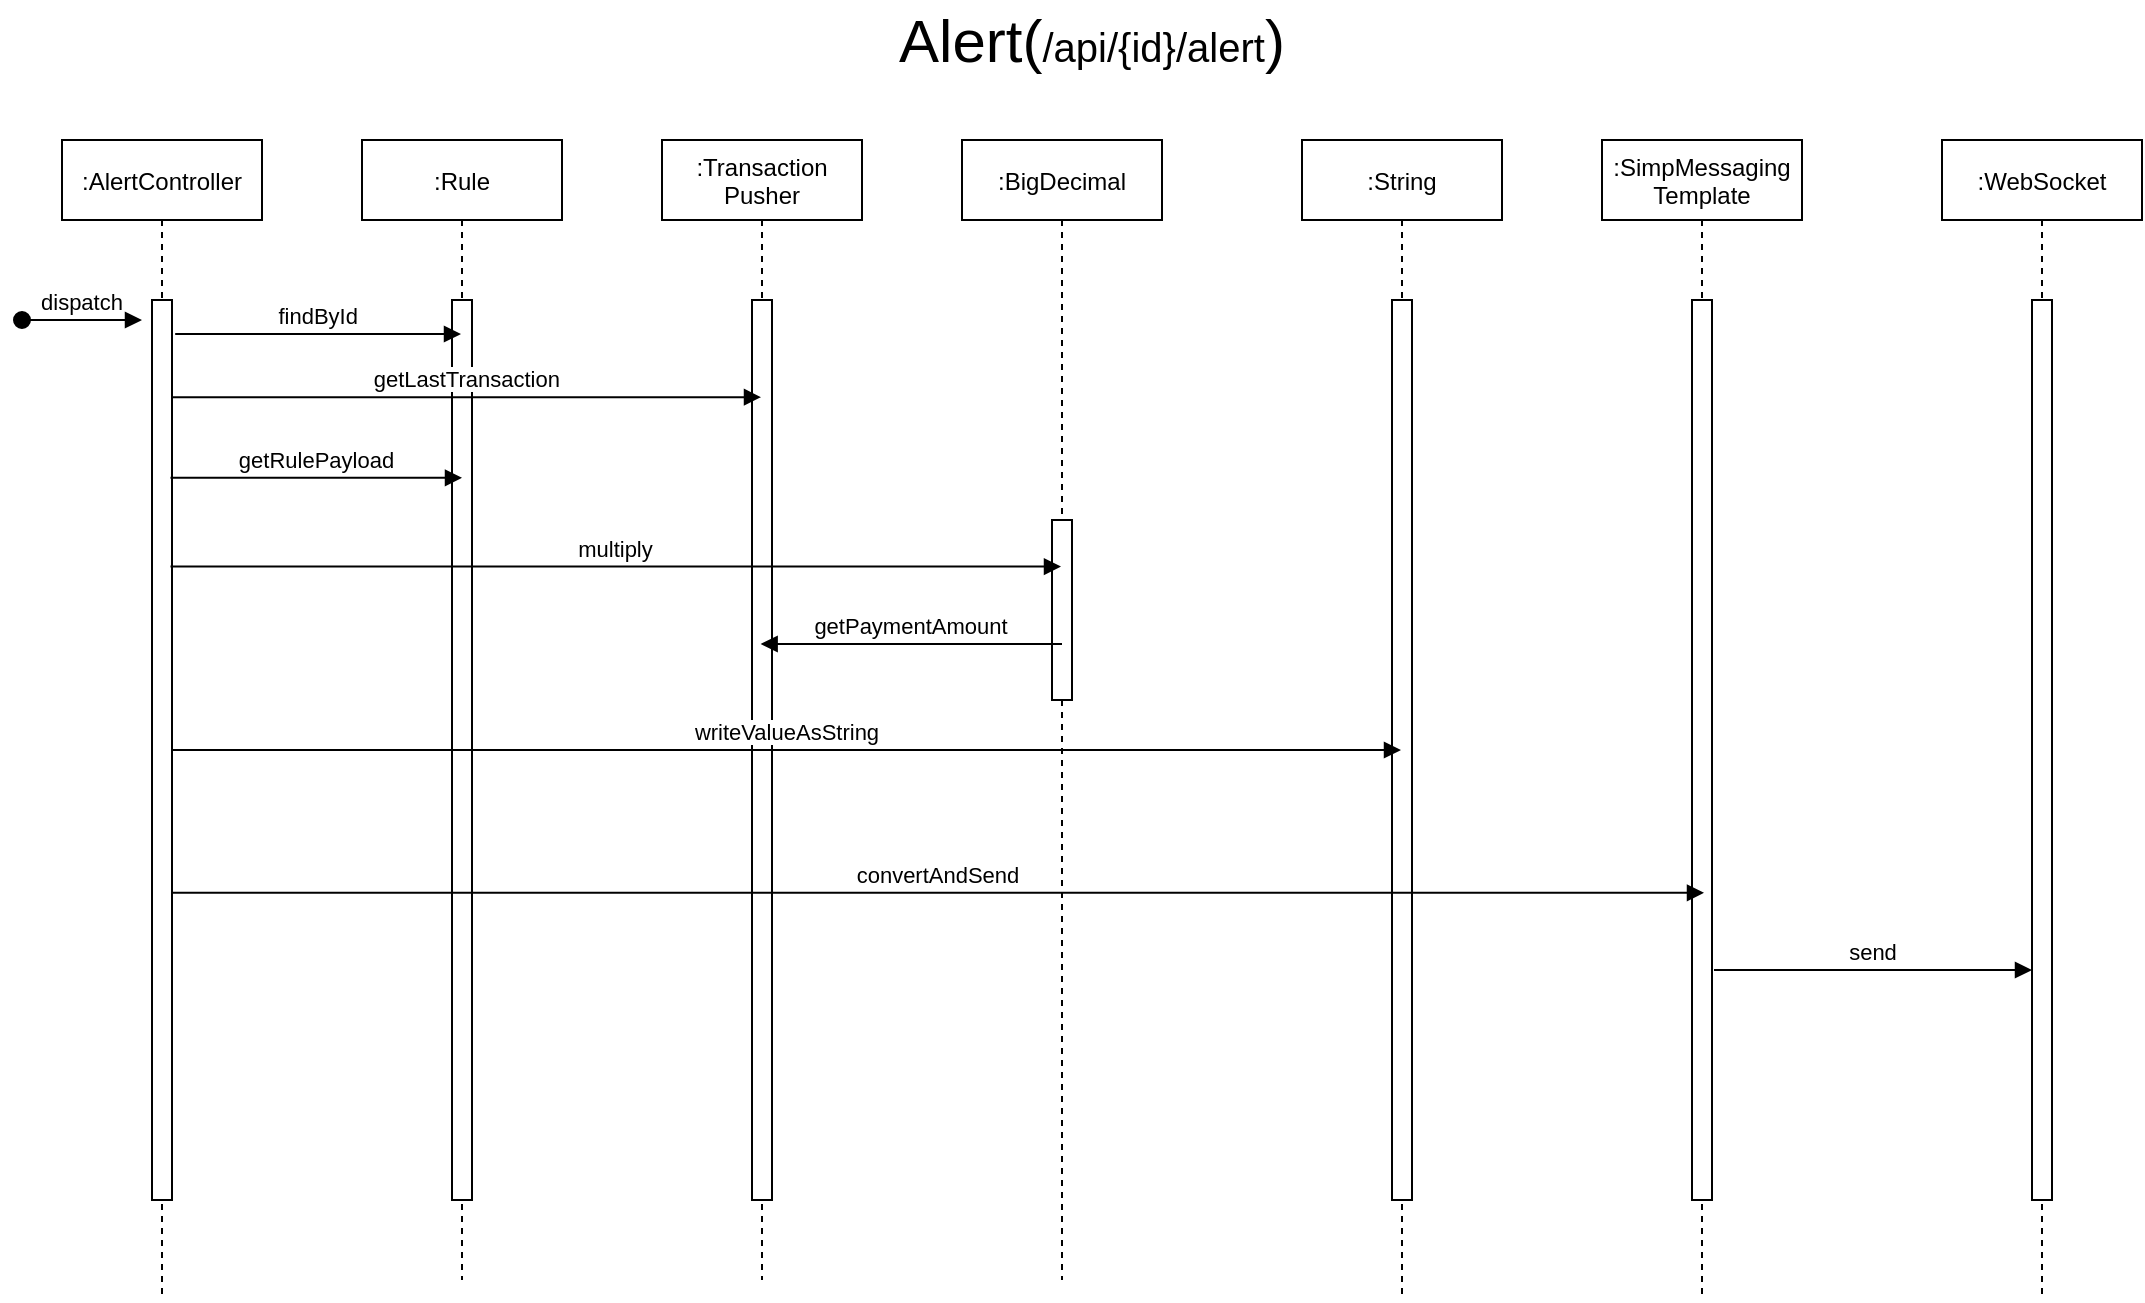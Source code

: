 <mxfile version="14.1.8" type="github">
  <diagram id="S_3gUw02bYtEyLrn703O" name="Page-1">
    <mxGraphModel dx="1355" dy="806" grid="1" gridSize="10" guides="1" tooltips="1" connect="1" arrows="1" fold="1" page="1" pageScale="1" pageWidth="250" pageHeight="500" math="0" shadow="0">
      <root>
        <mxCell id="0" />
        <mxCell id="1" parent="0" />
        <mxCell id="mDspjd16X9DphrJIXM39-1" value=":AlertController" style="shape=umlLifeline;perimeter=lifelinePerimeter;container=1;collapsible=0;recursiveResize=0;rounded=0;shadow=0;strokeWidth=1;" vertex="1" parent="1">
          <mxGeometry x="220" y="80" width="100" height="580" as="geometry" />
        </mxCell>
        <mxCell id="mDspjd16X9DphrJIXM39-2" value="" style="points=[];perimeter=orthogonalPerimeter;rounded=0;shadow=0;strokeWidth=1;" vertex="1" parent="mDspjd16X9DphrJIXM39-1">
          <mxGeometry x="45" y="80" width="10" height="450" as="geometry" />
        </mxCell>
        <mxCell id="mDspjd16X9DphrJIXM39-3" value=":Rule" style="shape=umlLifeline;perimeter=lifelinePerimeter;container=1;collapsible=0;recursiveResize=0;rounded=0;shadow=0;strokeWidth=1;" vertex="1" parent="1">
          <mxGeometry x="370" y="80" width="100" height="570" as="geometry" />
        </mxCell>
        <mxCell id="mDspjd16X9DphrJIXM39-4" value="" style="points=[];perimeter=orthogonalPerimeter;rounded=0;shadow=0;strokeWidth=1;" vertex="1" parent="mDspjd16X9DphrJIXM39-3">
          <mxGeometry x="45" y="80" width="10" height="450" as="geometry" />
        </mxCell>
        <mxCell id="mDspjd16X9DphrJIXM39-5" value=":Transaction&#xa;Pusher" style="shape=umlLifeline;perimeter=lifelinePerimeter;container=1;collapsible=0;recursiveResize=0;rounded=0;shadow=0;strokeWidth=1;" vertex="1" parent="1">
          <mxGeometry x="520" y="80" width="100" height="570" as="geometry" />
        </mxCell>
        <mxCell id="mDspjd16X9DphrJIXM39-6" value="" style="points=[];perimeter=orthogonalPerimeter;rounded=0;shadow=0;strokeWidth=1;" vertex="1" parent="mDspjd16X9DphrJIXM39-5">
          <mxGeometry x="45" y="80" width="10" height="450" as="geometry" />
        </mxCell>
        <mxCell id="mDspjd16X9DphrJIXM39-7" value=":BigDecimal" style="shape=umlLifeline;perimeter=lifelinePerimeter;container=1;collapsible=0;recursiveResize=0;rounded=0;shadow=0;strokeWidth=1;" vertex="1" parent="1">
          <mxGeometry x="670" y="80" width="100" height="570" as="geometry" />
        </mxCell>
        <mxCell id="mDspjd16X9DphrJIXM39-8" value="" style="points=[];perimeter=orthogonalPerimeter;rounded=0;shadow=0;strokeWidth=1;" vertex="1" parent="mDspjd16X9DphrJIXM39-7">
          <mxGeometry x="45" y="190" width="10" height="90" as="geometry" />
        </mxCell>
        <mxCell id="mDspjd16X9DphrJIXM39-9" value=":String" style="shape=umlLifeline;perimeter=lifelinePerimeter;container=1;collapsible=0;recursiveResize=0;rounded=0;shadow=0;strokeWidth=1;" vertex="1" parent="1">
          <mxGeometry x="840" y="80" width="100" height="580" as="geometry" />
        </mxCell>
        <mxCell id="mDspjd16X9DphrJIXM39-10" value="" style="points=[];perimeter=orthogonalPerimeter;rounded=0;shadow=0;strokeWidth=1;" vertex="1" parent="mDspjd16X9DphrJIXM39-9">
          <mxGeometry x="45" y="80" width="10" height="450" as="geometry" />
        </mxCell>
        <mxCell id="mDspjd16X9DphrJIXM39-11" value="findById" style="verticalAlign=bottom;endArrow=block;shadow=0;strokeWidth=1;exitX=1.159;exitY=0.075;exitDx=0;exitDy=0;exitPerimeter=0;" edge="1" parent="1">
          <mxGeometry relative="1" as="geometry">
            <mxPoint x="276.59" y="177" as="sourcePoint" />
            <mxPoint x="419.5" y="177" as="targetPoint" />
          </mxGeometry>
        </mxCell>
        <mxCell id="mDspjd16X9DphrJIXM39-12" value="getLastTransaction" style="verticalAlign=bottom;endArrow=block;shadow=0;strokeWidth=1;exitX=1.041;exitY=0.185;exitDx=0;exitDy=0;exitPerimeter=0;" edge="1" parent="1">
          <mxGeometry relative="1" as="geometry">
            <mxPoint x="275.41" y="208.6" as="sourcePoint" />
            <mxPoint x="569.5" y="208.6" as="targetPoint" />
          </mxGeometry>
        </mxCell>
        <mxCell id="mDspjd16X9DphrJIXM39-13" value="getRulePayload" style="verticalAlign=bottom;endArrow=block;shadow=0;strokeWidth=1;exitX=0.924;exitY=0.318;exitDx=0;exitDy=0;exitPerimeter=0;entryX=0.5;entryY=0.318;entryDx=0;entryDy=0;entryPerimeter=0;" edge="1" parent="1">
          <mxGeometry relative="1" as="geometry">
            <mxPoint x="274.24" y="248.88" as="sourcePoint" />
            <mxPoint x="420" y="248.88" as="targetPoint" />
          </mxGeometry>
        </mxCell>
        <mxCell id="mDspjd16X9DphrJIXM39-14" value="multiply" style="verticalAlign=bottom;endArrow=block;shadow=0;strokeWidth=1;exitX=0.924;exitY=0.774;exitDx=0;exitDy=0;exitPerimeter=0;" edge="1" parent="1">
          <mxGeometry relative="1" as="geometry">
            <mxPoint x="274.24" y="293.3" as="sourcePoint" />
            <mxPoint x="719.5" y="293.3" as="targetPoint" />
          </mxGeometry>
        </mxCell>
        <mxCell id="mDspjd16X9DphrJIXM39-15" value="getPaymentAmount" style="verticalAlign=bottom;endArrow=block;shadow=0;strokeWidth=1;exitX=0.5;exitY=0.875;exitDx=0;exitDy=0;exitPerimeter=0;" edge="1" parent="1">
          <mxGeometry relative="1" as="geometry">
            <mxPoint x="720" y="332" as="sourcePoint" />
            <mxPoint x="569.324" y="332" as="targetPoint" />
          </mxGeometry>
        </mxCell>
        <mxCell id="mDspjd16X9DphrJIXM39-16" value="writeValueAsString" style="verticalAlign=bottom;endArrow=block;shadow=0;strokeWidth=1;" edge="1" parent="1" source="mDspjd16X9DphrJIXM39-2" target="mDspjd16X9DphrJIXM39-9">
          <mxGeometry relative="1" as="geometry">
            <mxPoint x="300" y="400.0" as="sourcePoint" />
            <mxPoint x="745.26" y="400.0" as="targetPoint" />
          </mxGeometry>
        </mxCell>
        <mxCell id="mDspjd16X9DphrJIXM39-17" value=":SimpMessaging&#xa;Template" style="shape=umlLifeline;perimeter=lifelinePerimeter;container=1;collapsible=0;recursiveResize=0;rounded=0;shadow=0;strokeWidth=1;" vertex="1" parent="1">
          <mxGeometry x="990" y="80" width="100" height="580" as="geometry" />
        </mxCell>
        <mxCell id="mDspjd16X9DphrJIXM39-18" value="" style="points=[];perimeter=orthogonalPerimeter;rounded=0;shadow=0;strokeWidth=1;" vertex="1" parent="mDspjd16X9DphrJIXM39-17">
          <mxGeometry x="45" y="80" width="10" height="450" as="geometry" />
        </mxCell>
        <mxCell id="mDspjd16X9DphrJIXM39-19" value="convertAndSend" style="verticalAlign=bottom;endArrow=block;shadow=0;strokeWidth=1;entryX=0.51;entryY=0.649;entryDx=0;entryDy=0;entryPerimeter=0;" edge="1" parent="1" source="mDspjd16X9DphrJIXM39-2" target="mDspjd16X9DphrJIXM39-17">
          <mxGeometry relative="1" as="geometry">
            <mxPoint x="285" y="450.0" as="sourcePoint" />
            <mxPoint x="899.5" y="450.0" as="targetPoint" />
          </mxGeometry>
        </mxCell>
        <mxCell id="mDspjd16X9DphrJIXM39-20" value=":WebSocket" style="shape=umlLifeline;perimeter=lifelinePerimeter;container=1;collapsible=0;recursiveResize=0;rounded=0;shadow=0;strokeWidth=1;" vertex="1" parent="1">
          <mxGeometry x="1160" y="80" width="100" height="580" as="geometry" />
        </mxCell>
        <mxCell id="mDspjd16X9DphrJIXM39-21" value="" style="points=[];perimeter=orthogonalPerimeter;rounded=0;shadow=0;strokeWidth=1;" vertex="1" parent="mDspjd16X9DphrJIXM39-20">
          <mxGeometry x="45" y="80" width="10" height="450" as="geometry" />
        </mxCell>
        <mxCell id="mDspjd16X9DphrJIXM39-22" value="send" style="verticalAlign=bottom;endArrow=block;shadow=0;strokeWidth=1;exitX=1.1;exitY=0.76;exitDx=0;exitDy=0;exitPerimeter=0;" edge="1" parent="1">
          <mxGeometry relative="1" as="geometry">
            <mxPoint x="1046.0" y="495" as="sourcePoint" />
            <mxPoint x="1205" y="495" as="targetPoint" />
          </mxGeometry>
        </mxCell>
        <mxCell id="mDspjd16X9DphrJIXM39-23" value="&lt;font style=&quot;font-size: 30px&quot;&gt;Alert(&lt;/font&gt;&lt;font style=&quot;font-size: 20px&quot;&gt;/api/{id}/alert&lt;/font&gt;&lt;font style=&quot;font-size: 30px&quot;&gt;)&lt;/font&gt;" style="text;html=1;strokeColor=none;fillColor=none;align=center;verticalAlign=middle;whiteSpace=wrap;rounded=0;" vertex="1" parent="1">
          <mxGeometry x="500" y="10" width="470" height="40" as="geometry" />
        </mxCell>
        <mxCell id="mDspjd16X9DphrJIXM39-24" value="dispatch" style="verticalAlign=bottom;startArrow=oval;endArrow=block;startSize=8;shadow=0;strokeWidth=1;" edge="1" parent="1">
          <mxGeometry relative="1" as="geometry">
            <mxPoint x="200" y="170" as="sourcePoint" />
            <mxPoint x="260" y="170" as="targetPoint" />
          </mxGeometry>
        </mxCell>
      </root>
    </mxGraphModel>
  </diagram>
</mxfile>
